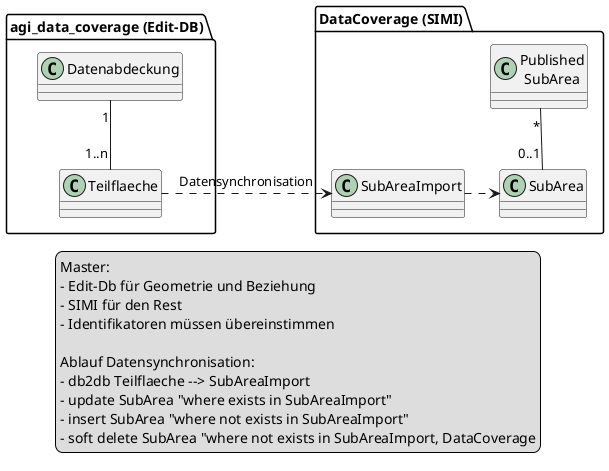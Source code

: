 @startuml

package "agi_data_coverage (Edit-DB)" {
  class "Datenabdeckung" as da
  class "Teilflaeche" as tf
  
  da "1" -- "1..n" tf
}

package "DataCoverage (SIMI)" {
  class "SubArea" as sa
  class "SubAreaImport" as si
  class "Published\nSubArea" as pa
  
  pa "*" -- "0..1" sa
}

tf .right.> si : Datensynchronisation
si .right.> sa


legend
  Master: 
  - Edit-Db für Geometrie und Beziehung
  - SIMI für den Rest
  - Identifikatoren müssen übereinstimmen
  
  Ablauf Datensynchronisation:
  - db2db Teilflaeche --> SubAreaImport
  - update SubArea "where exists in SubAreaImport"
  - insert SubArea "where not exists in SubAreaImport"
  - soft delete SubArea "where not exists in SubAreaImport, DataCoverage
end legend

@enduml
